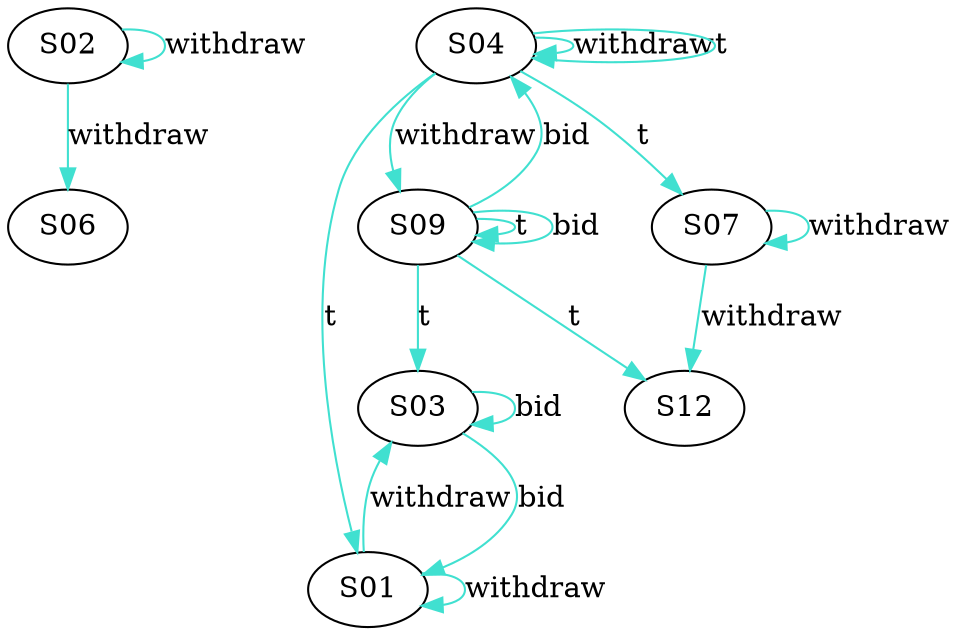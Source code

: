 digraph {

S02->S02 [label="withdraw", style="", color="turquoise"]
S02->S06 [label="withdraw", style="", color="turquoise"]
S04->S04 [label="withdraw", style="", color="turquoise"]
S04->S09 [label="withdraw", style="", color="turquoise"]
S04->S01 [label="t", style="", color="turquoise"]
S04->S04 [label="t", style="", color="turquoise"]
S04->S07 [label="t", style="", color="turquoise"]
S09->S03 [label="t", style="", color="turquoise"]
S09->S09 [label="t", style="", color="turquoise"]
S09->S12 [label="t", style="", color="turquoise"]
S01->S01 [label="withdraw", style="", color="turquoise"]
S01->S03 [label="withdraw", style="", color="turquoise"]
S03->S01 [label="bid", style="", color="turquoise"]
S03->S03 [label="bid", style="", color="turquoise"]
S07->S07 [label="withdraw", style="", color="turquoise"]
S07->S12 [label="withdraw", style="", color="turquoise"]
S09->S04 [label="bid", style="", color="turquoise"]
S09->S09 [label="bid", style="", color="turquoise"]
}